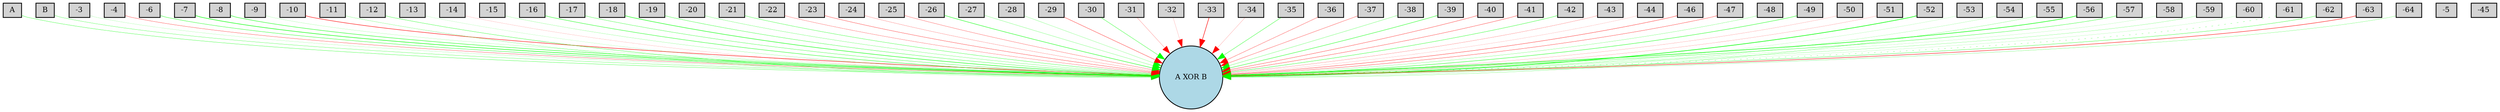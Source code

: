 digraph {
	node [fontsize=9 height=0.2 shape=circle width=0.2]
	A [fillcolor=lightgray shape=box style=filled]
	B [fillcolor=lightgray shape=box style=filled]
	-3 [fillcolor=lightgray shape=box style=filled]
	-4 [fillcolor=lightgray shape=box style=filled]
	-5 [fillcolor=lightgray shape=box style=filled]
	-6 [fillcolor=lightgray shape=box style=filled]
	-7 [fillcolor=lightgray shape=box style=filled]
	-8 [fillcolor=lightgray shape=box style=filled]
	-9 [fillcolor=lightgray shape=box style=filled]
	-10 [fillcolor=lightgray shape=box style=filled]
	-11 [fillcolor=lightgray shape=box style=filled]
	-12 [fillcolor=lightgray shape=box style=filled]
	-13 [fillcolor=lightgray shape=box style=filled]
	-14 [fillcolor=lightgray shape=box style=filled]
	-15 [fillcolor=lightgray shape=box style=filled]
	-16 [fillcolor=lightgray shape=box style=filled]
	-17 [fillcolor=lightgray shape=box style=filled]
	-18 [fillcolor=lightgray shape=box style=filled]
	-19 [fillcolor=lightgray shape=box style=filled]
	-20 [fillcolor=lightgray shape=box style=filled]
	-21 [fillcolor=lightgray shape=box style=filled]
	-22 [fillcolor=lightgray shape=box style=filled]
	-23 [fillcolor=lightgray shape=box style=filled]
	-24 [fillcolor=lightgray shape=box style=filled]
	-25 [fillcolor=lightgray shape=box style=filled]
	-26 [fillcolor=lightgray shape=box style=filled]
	-27 [fillcolor=lightgray shape=box style=filled]
	-28 [fillcolor=lightgray shape=box style=filled]
	-29 [fillcolor=lightgray shape=box style=filled]
	-30 [fillcolor=lightgray shape=box style=filled]
	-31 [fillcolor=lightgray shape=box style=filled]
	-32 [fillcolor=lightgray shape=box style=filled]
	-33 [fillcolor=lightgray shape=box style=filled]
	-34 [fillcolor=lightgray shape=box style=filled]
	-35 [fillcolor=lightgray shape=box style=filled]
	-36 [fillcolor=lightgray shape=box style=filled]
	-37 [fillcolor=lightgray shape=box style=filled]
	-38 [fillcolor=lightgray shape=box style=filled]
	-39 [fillcolor=lightgray shape=box style=filled]
	-40 [fillcolor=lightgray shape=box style=filled]
	-41 [fillcolor=lightgray shape=box style=filled]
	-42 [fillcolor=lightgray shape=box style=filled]
	-43 [fillcolor=lightgray shape=box style=filled]
	-44 [fillcolor=lightgray shape=box style=filled]
	-45 [fillcolor=lightgray shape=box style=filled]
	-46 [fillcolor=lightgray shape=box style=filled]
	-47 [fillcolor=lightgray shape=box style=filled]
	-48 [fillcolor=lightgray shape=box style=filled]
	-49 [fillcolor=lightgray shape=box style=filled]
	-50 [fillcolor=lightgray shape=box style=filled]
	-51 [fillcolor=lightgray shape=box style=filled]
	-52 [fillcolor=lightgray shape=box style=filled]
	-53 [fillcolor=lightgray shape=box style=filled]
	-54 [fillcolor=lightgray shape=box style=filled]
	-55 [fillcolor=lightgray shape=box style=filled]
	-56 [fillcolor=lightgray shape=box style=filled]
	-57 [fillcolor=lightgray shape=box style=filled]
	-58 [fillcolor=lightgray shape=box style=filled]
	-59 [fillcolor=lightgray shape=box style=filled]
	-60 [fillcolor=lightgray shape=box style=filled]
	-61 [fillcolor=lightgray shape=box style=filled]
	-62 [fillcolor=lightgray shape=box style=filled]
	-63 [fillcolor=lightgray shape=box style=filled]
	-64 [fillcolor=lightgray shape=box style=filled]
	"A XOR B" [fillcolor=lightblue style=filled]
	A -> "A XOR B" [color=green penwidth=0.3065755092058702 style=solid]
	B -> "A XOR B" [color=green penwidth=0.263409098989452 style=solid]
	-3 -> "A XOR B" [color=green penwidth=0.12169184825003901 style=solid]
	-4 -> "A XOR B" [color=red penwidth=0.28964436562052137 style=solid]
	-6 -> "A XOR B" [color=green penwidth=0.38098527167061935 style=solid]
	-7 -> "A XOR B" [color=green penwidth=0.6001484425735281 style=solid]
	-8 -> "A XOR B" [color=green penwidth=0.4711927963222733 style=solid]
	-9 -> "A XOR B" [color=green penwidth=0.12784869321012152 style=solid]
	-10 -> "A XOR B" [color=red penwidth=0.5343169413056155 style=solid]
	-11 -> "A XOR B" [color=green penwidth=0.19564614031258953 style=solid]
	-12 -> "A XOR B" [color=green penwidth=0.3279134889092464 style=solid]
	-13 -> "A XOR B" [color=green penwidth=0.10350257347334767 style=solid]
	-14 -> "A XOR B" [color=red penwidth=0.10592974472407242 style=solid]
	-15 -> "A XOR B" [color=green penwidth=0.16428224657139312 style=solid]
	-16 -> "A XOR B" [color=green penwidth=0.43575766018842876 style=solid]
	-17 -> "A XOR B" [color=green penwidth=0.3138173025937066 style=solid]
	-18 -> "A XOR B" [color=green penwidth=0.5476050295897276 style=solid]
	-19 -> "A XOR B" [color=green penwidth=0.3291590658358821 style=solid]
	-20 -> "A XOR B" [color=green penwidth=0.22887875976347188 style=solid]
	-21 -> "A XOR B" [color=green penwidth=0.3206500257093787 style=solid]
	-22 -> "A XOR B" [color=red penwidth=0.2324966958110357 style=solid]
	-23 -> "A XOR B" [color=red penwidth=0.3146084838666704 style=solid]
	-24 -> "A XOR B" [color=red penwidth=0.1841112762504702 style=solid]
	-25 -> "A XOR B" [color=red penwidth=0.25285099837132063 style=solid]
	-26 -> "A XOR B" [color=green penwidth=0.4805269236645807 style=solid]
	-27 -> "A XOR B" [color=green penwidth=0.21000855026149168 style=solid]
	-28 -> "A XOR B" [color=green penwidth=0.18276098991428066 style=solid]
	-29 -> "A XOR B" [color=red penwidth=0.3417617928544261 style=solid]
	-30 -> "A XOR B" [color=green penwidth=0.34012234413319387 style=solid]
	-31 -> "A XOR B" [color=red penwidth=0.17965174212626758 style=solid]
	-32 -> "A XOR B" [color=red penwidth=0.12339350671087912 style=solid]
	-33 -> "A XOR B" [color=red penwidth=0.5885421321158482 style=solid]
	-34 -> "A XOR B" [color=red penwidth=0.13660423366769403 style=solid]
	-35 -> "A XOR B" [color=green penwidth=0.35122530031045174 style=solid]
	-36 -> "A XOR B" [color=red penwidth=0.2740308687485038 style=solid]
	-37 -> "A XOR B" [color=red penwidth=0.27772444605742774 style=solid]
	-38 -> "A XOR B" [color=green penwidth=0.2374846726052161 style=solid]
	-39 -> "A XOR B" [color=green penwidth=0.4287799682930491 style=solid]
	-40 -> "A XOR B" [color=red penwidth=0.3282396414102826 style=solid]
	-41 -> "A XOR B" [color=red penwidth=0.3189751806477842 style=solid]
	-42 -> "A XOR B" [color=green penwidth=0.3668936497638986 style=solid]
	-43 -> "A XOR B" [color=red penwidth=0.18018922839871326 style=solid]
	-44 -> "A XOR B" [color=red penwidth=0.10734416502672771 style=solid]
	-46 -> "A XOR B" [color=red penwidth=0.36077114308438296 style=solid]
	-47 -> "A XOR B" [color=red penwidth=0.3189624082308504 style=solid]
	-48 -> "A XOR B" [color=green penwidth=0.20670241235658296 style=solid]
	-49 -> "A XOR B" [color=green penwidth=0.43505180064918236 style=solid]
	-50 -> "A XOR B" [color=red penwidth=0.1313915143721102 style=solid]
	-51 -> "A XOR B" [color=red penwidth=0.13694843033669785 style=solid]
	-52 -> "A XOR B" [color=green penwidth=0.7018013182720674 style=solid]
	-53 -> "A XOR B" [color=green penwidth=0.1128234108737361 style=solid]
	-54 -> "A XOR B" [color=green penwidth=0.13768978383850938 style=solid]
	-55 -> "A XOR B" [color=green penwidth=0.19915857163241552 style=solid]
	-56 -> "A XOR B" [color=green penwidth=0.638635933243032 style=solid]
	-57 -> "A XOR B" [color=green penwidth=0.3561633361470721 style=solid]
	-58 -> "A XOR B" [color=green penwidth=0.11245909064442292 style=solid]
	-59 -> "A XOR B" [color=green penwidth=0.18630249854043318 style=solid]
	-60 -> "A XOR B" [color=green penwidth=0.11026851118610345 style=solid]
	-61 -> "A XOR B" [color=green penwidth=0.23623223219450065 style=dotted]
	-62 -> "A XOR B" [color=green penwidth=0.32578906650971456 style=solid]
	-63 -> "A XOR B" [color=red penwidth=0.4974525749575299 style=solid]
	-64 -> "A XOR B" [color=green penwidth=0.2055698697235646 style=solid]
}
